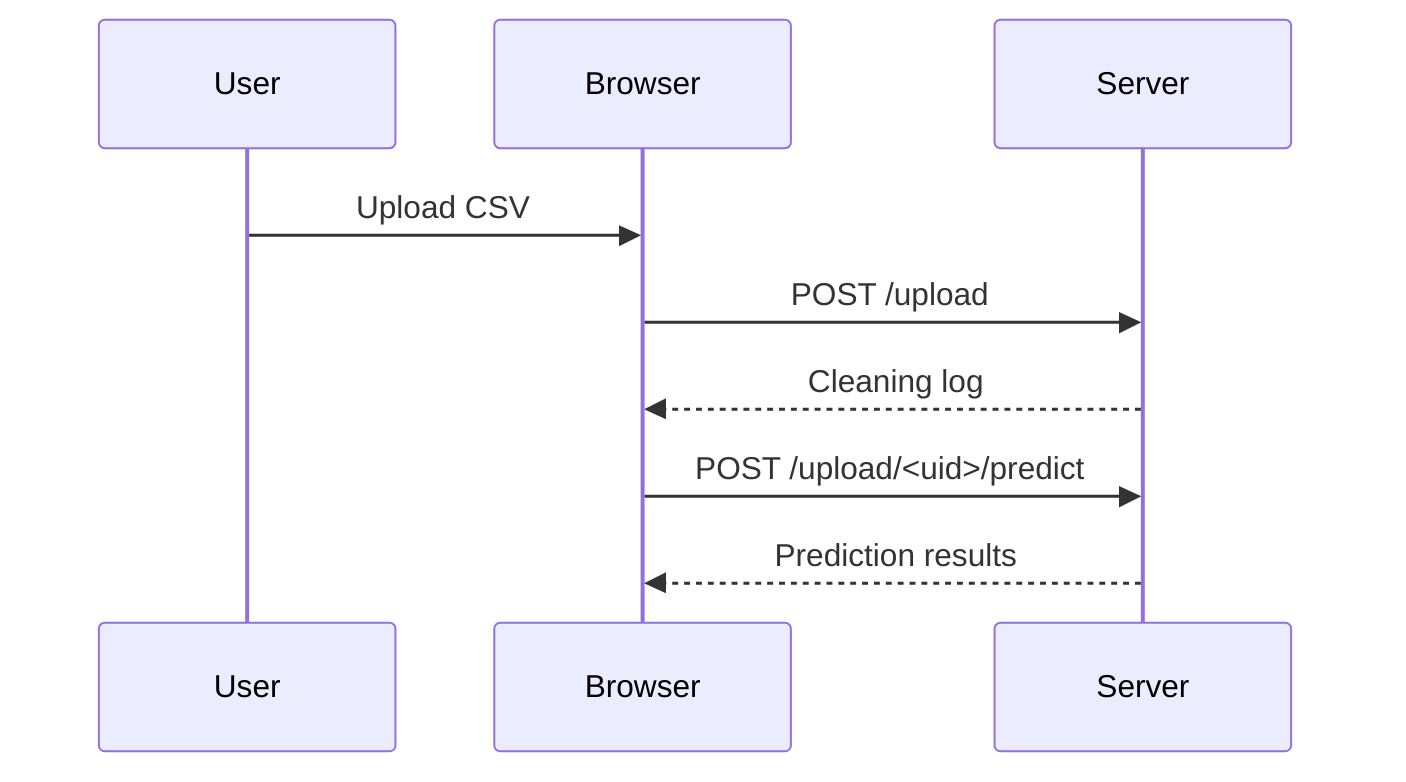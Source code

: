 sequenceDiagram
    participant U as User
    participant B as Browser
    participant S as Server
    U->>B: Upload CSV
    B->>S: POST /upload
    S-->>B: Cleaning log
    B->>S: POST /upload/<uid>/predict
    S-->>B: Prediction results
